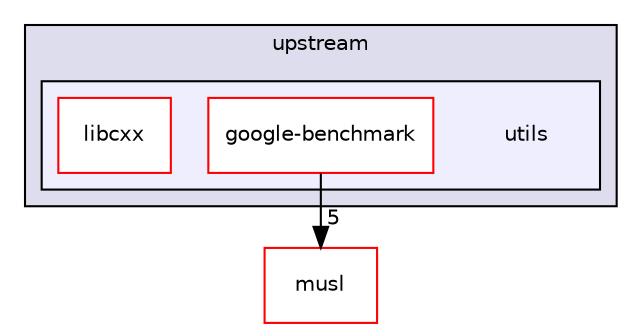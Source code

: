 digraph "contracts/libc++/upstream/utils" {
  compound=true
  node [ fontsize="10", fontname="Helvetica"];
  edge [ labelfontsize="10", labelfontname="Helvetica"];
  subgraph clusterdir_7d236047367a2957b6fc9c22a3c49af8 {
    graph [ bgcolor="#ddddee", pencolor="black", label="upstream" fontname="Helvetica", fontsize="10", URL="dir_7d236047367a2957b6fc9c22a3c49af8.html"]
  subgraph clusterdir_47f7fb3e36a0c33d02b3416a76988c3b {
    graph [ bgcolor="#eeeeff", pencolor="black", label="" URL="dir_47f7fb3e36a0c33d02b3416a76988c3b.html"];
    dir_47f7fb3e36a0c33d02b3416a76988c3b [shape=plaintext label="utils"];
    dir_3143a1a42687d788f4d838fae9fc61b8 [shape=box label="google-benchmark" color="red" fillcolor="white" style="filled" URL="dir_3143a1a42687d788f4d838fae9fc61b8.html"];
    dir_b66f9dca05dafdf0dbdf00b7e31ed338 [shape=box label="libcxx" color="red" fillcolor="white" style="filled" URL="dir_b66f9dca05dafdf0dbdf00b7e31ed338.html"];
  }
  }
  dir_50d7137a7301a66ec452987911b28b88 [shape=box label="musl" fillcolor="white" style="filled" color="red" URL="dir_50d7137a7301a66ec452987911b28b88.html"];
  dir_3143a1a42687d788f4d838fae9fc61b8->dir_50d7137a7301a66ec452987911b28b88 [headlabel="5", labeldistance=1.5 headhref="dir_001594_000020.html"];
}
